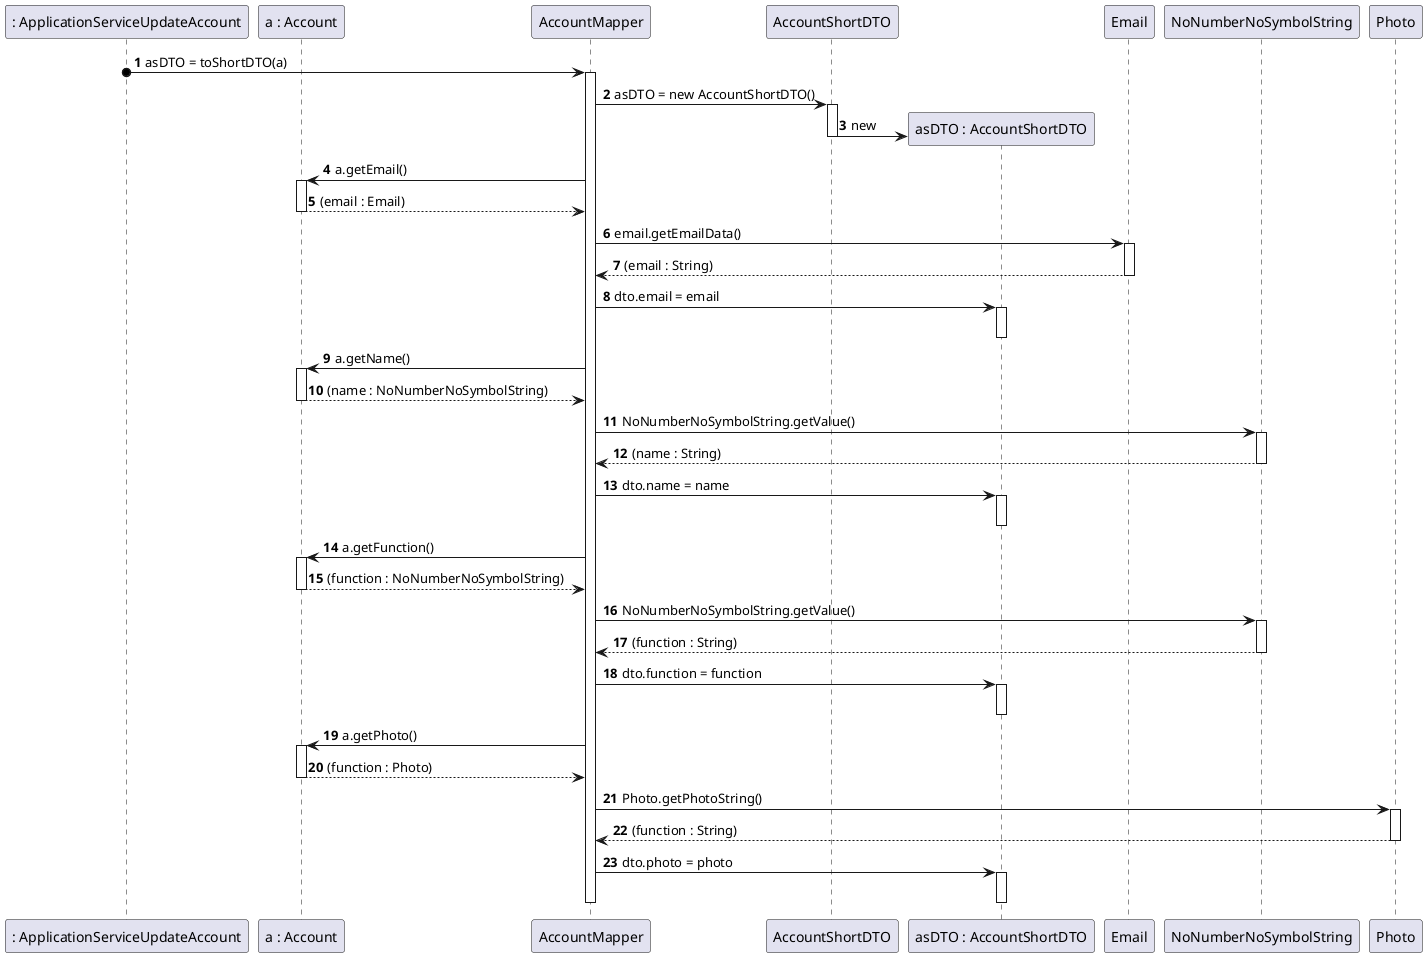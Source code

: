 @startuml
'https://plantuml.com/sequence-diagram
autonumber

participant ": ApplicationServiceUpdateAccount" as appservice
participant "a : Account" as accountI
participant "AccountMapper" as accMapper
participant "AccountShortDTO" as accShortDTO
participant "asDTO : AccountShortDTO" as accShortDTOI
participant "Email" as email
participant "NoNumberNoSymbolString" as nnnss
participant "Photo" as photo




appservice o-> accMapper : asDTO = toShortDTO(a)
activate accMapper
accMapper -> accShortDTO : asDTO = new AccountShortDTO()
activate accShortDTO
accShortDTO -> accShortDTOI** : new
deactivate accShortDTO

accMapper -> accountI : a.getEmail()
activate accountI
accountI --> accMapper : (email : Email)
deactivate accountI
accMapper -> email : email.getEmailData()
activate email
email -->accMapper : (email : String)
deactivate email
accMapper -> accShortDTOI : dto.email = email
activate accShortDTOI
deactivate accShortDTOI

accMapper -> accountI : a.getName()
activate accountI
accountI --> accMapper : (name : NoNumberNoSymbolString)
deactivate accountI
accMapper -> nnnss : NoNumberNoSymbolString.getValue()
activate nnnss
nnnss -->accMapper : (name : String)
deactivate nnnss
accMapper -> accShortDTOI : dto.name = name
activate accShortDTOI
deactivate accShortDTOI

accMapper -> accountI : a.getFunction()
activate accountI
accountI --> accMapper : (function : NoNumberNoSymbolString)
deactivate accountI
accMapper -> nnnss : NoNumberNoSymbolString.getValue()
activate nnnss
nnnss -->accMapper : (function : String)
deactivate nnnss
accMapper -> accShortDTOI : dto.function = function
activate accShortDTOI
deactivate accShortDTOI

accMapper -> accountI : a.getPhoto()
activate accountI
accountI --> accMapper : (function : Photo)
deactivate accountI
accMapper -> photo : Photo.getPhotoString()
activate photo
photo -->accMapper : (function : String)
deactivate photo
accMapper -> accShortDTOI : dto.photo = photo
activate accShortDTOI
deactivate accShortDTOI
deactivate accMapper


@enduml